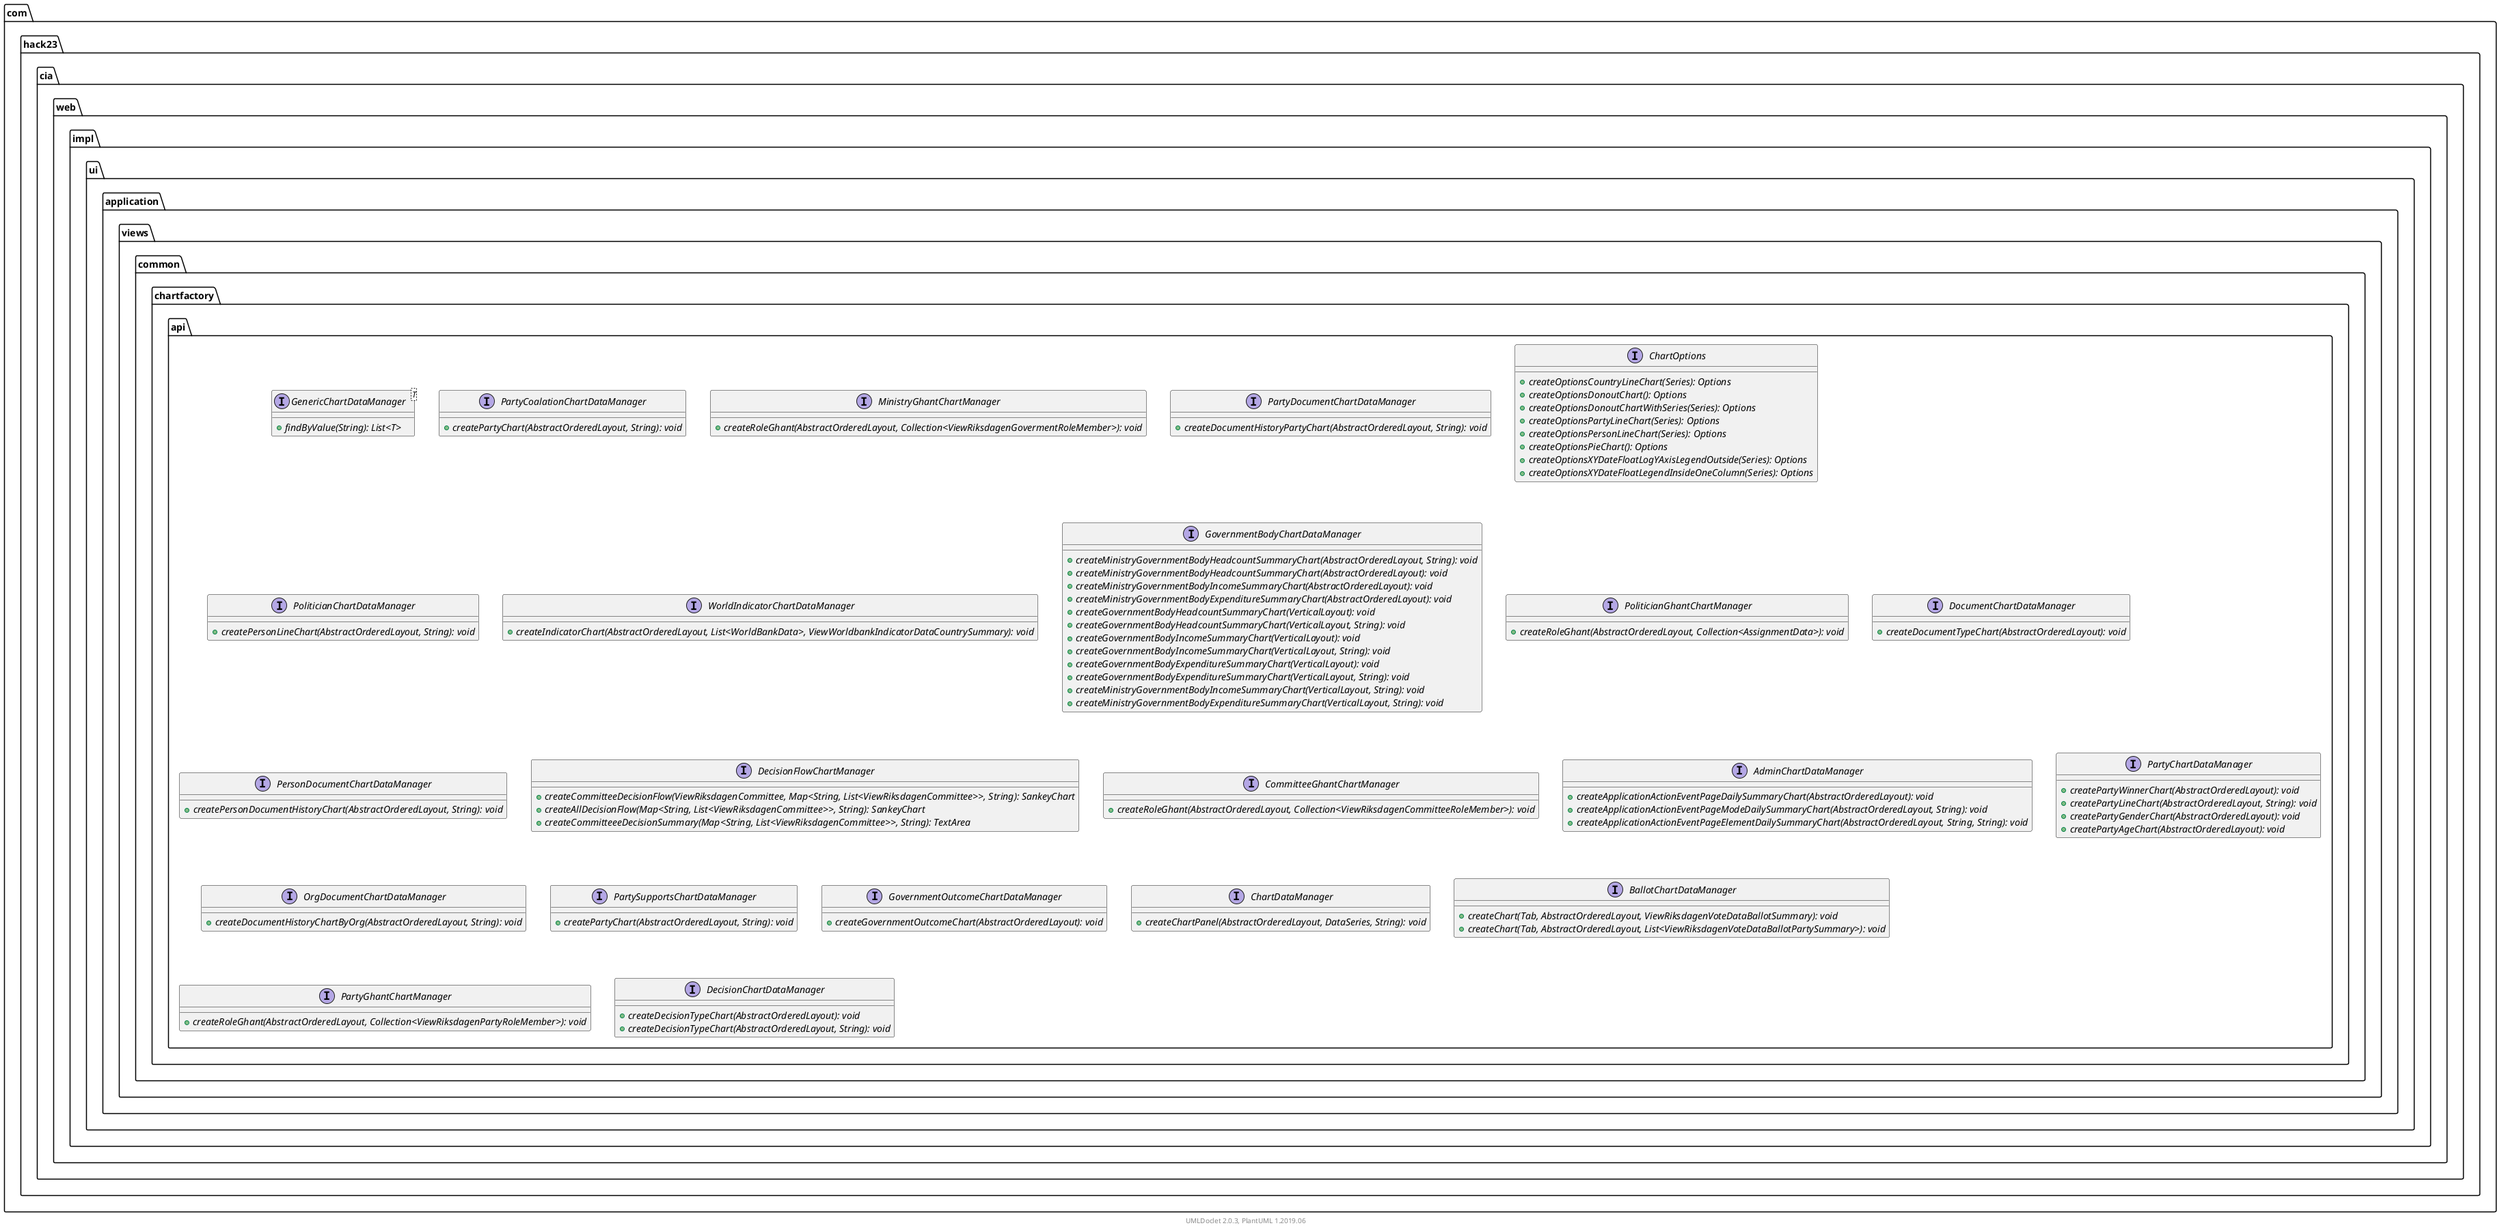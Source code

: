 @startuml
    namespace com.hack23.cia.web.impl.ui.application.views.common.chartfactory.api {

        interface GenericChartDataManager<T> [[GenericChartDataManager.html]] {
            {abstract} +findByValue(String): List<T>
        }

        interface PartyCoalationChartDataManager [[PartyCoalationChartDataManager.html]] {
            {abstract} +createPartyChart(AbstractOrderedLayout, String): void
        }

        interface MinistryGhantChartManager [[MinistryGhantChartManager.html]] {
            {abstract} +createRoleGhant(AbstractOrderedLayout, Collection<ViewRiksdagenGovermentRoleMember>): void
        }

        interface PartyDocumentChartDataManager [[PartyDocumentChartDataManager.html]] {
            {abstract} +createDocumentHistoryPartyChart(AbstractOrderedLayout, String): void
        }

        interface ChartOptions [[ChartOptions.html]] {
            {abstract} +createOptionsCountryLineChart(Series): Options
            {abstract} +createOptionsDonoutChart(): Options
            {abstract} +createOptionsDonoutChartWithSeries(Series): Options
            {abstract} +createOptionsPartyLineChart(Series): Options
            {abstract} +createOptionsPersonLineChart(Series): Options
            {abstract} +createOptionsPieChart(): Options
            {abstract} +createOptionsXYDateFloatLogYAxisLegendOutside(Series): Options
            {abstract} +createOptionsXYDateFloatLegendInsideOneColumn(Series): Options
        }

        interface PoliticianChartDataManager [[PoliticianChartDataManager.html]] {
            {abstract} +createPersonLineChart(AbstractOrderedLayout, String): void
        }

        interface WorldIndicatorChartDataManager [[WorldIndicatorChartDataManager.html]] {
            {abstract} +createIndicatorChart(AbstractOrderedLayout, List<WorldBankData>, ViewWorldbankIndicatorDataCountrySummary): void
        }

        interface GovernmentBodyChartDataManager [[GovernmentBodyChartDataManager.html]] {
            {abstract} +createMinistryGovernmentBodyHeadcountSummaryChart(AbstractOrderedLayout, String): void
            {abstract} +createMinistryGovernmentBodyHeadcountSummaryChart(AbstractOrderedLayout): void
            {abstract} +createMinistryGovernmentBodyIncomeSummaryChart(AbstractOrderedLayout): void
            {abstract} +createMinistryGovernmentBodyExpenditureSummaryChart(AbstractOrderedLayout): void
            {abstract} +createGovernmentBodyHeadcountSummaryChart(VerticalLayout): void
            {abstract} +createGovernmentBodyHeadcountSummaryChart(VerticalLayout, String): void
            {abstract} +createGovernmentBodyIncomeSummaryChart(VerticalLayout): void
            {abstract} +createGovernmentBodyIncomeSummaryChart(VerticalLayout, String): void
            {abstract} +createGovernmentBodyExpenditureSummaryChart(VerticalLayout): void
            {abstract} +createGovernmentBodyExpenditureSummaryChart(VerticalLayout, String): void
            {abstract} +createMinistryGovernmentBodyIncomeSummaryChart(VerticalLayout, String): void
            {abstract} +createMinistryGovernmentBodyExpenditureSummaryChart(VerticalLayout, String): void
        }

        interface PoliticianGhantChartManager [[PoliticianGhantChartManager.html]] {
            {abstract} +createRoleGhant(AbstractOrderedLayout, Collection<AssignmentData>): void
        }

        interface DocumentChartDataManager [[DocumentChartDataManager.html]] {
            {abstract} +createDocumentTypeChart(AbstractOrderedLayout): void
        }

        interface PersonDocumentChartDataManager [[PersonDocumentChartDataManager.html]] {
            {abstract} +createPersonDocumentHistoryChart(AbstractOrderedLayout, String): void
        }

        interface DecisionFlowChartManager [[DecisionFlowChartManager.html]] {
            {abstract} +createCommitteeDecisionFlow(ViewRiksdagenCommittee, Map<String, List<ViewRiksdagenCommittee>>, String): SankeyChart
            {abstract} +createAllDecisionFlow(Map<String, List<ViewRiksdagenCommittee>>, String): SankeyChart
            {abstract} +createCommitteeeDecisionSummary(Map<String, List<ViewRiksdagenCommittee>>, String): TextArea
        }

        interface CommitteeGhantChartManager [[CommitteeGhantChartManager.html]] {
            {abstract} +createRoleGhant(AbstractOrderedLayout, Collection<ViewRiksdagenCommitteeRoleMember>): void
        }

        interface AdminChartDataManager [[AdminChartDataManager.html]] {
            {abstract} +createApplicationActionEventPageDailySummaryChart(AbstractOrderedLayout): void
            {abstract} +createApplicationActionEventPageModeDailySummaryChart(AbstractOrderedLayout, String): void
            {abstract} +createApplicationActionEventPageElementDailySummaryChart(AbstractOrderedLayout, String, String): void
        }

        interface PartyChartDataManager [[PartyChartDataManager.html]] {
            {abstract} +createPartyWinnerChart(AbstractOrderedLayout): void
            {abstract} +createPartyLineChart(AbstractOrderedLayout, String): void
            {abstract} +createPartyGenderChart(AbstractOrderedLayout): void
            {abstract} +createPartyAgeChart(AbstractOrderedLayout): void
        }

        interface OrgDocumentChartDataManager [[OrgDocumentChartDataManager.html]] {
            {abstract} +createDocumentHistoryChartByOrg(AbstractOrderedLayout, String): void
        }

        interface PartySupportsChartDataManager [[PartySupportsChartDataManager.html]] {
            {abstract} +createPartyChart(AbstractOrderedLayout, String): void
        }

        interface GovernmentOutcomeChartDataManager [[GovernmentOutcomeChartDataManager.html]] {
            {abstract} +createGovernmentOutcomeChart(AbstractOrderedLayout): void
        }

        interface ChartDataManager [[ChartDataManager.html]] {
            {abstract} +createChartPanel(AbstractOrderedLayout, DataSeries, String): void
        }

        interface BallotChartDataManager [[BallotChartDataManager.html]] {
            {abstract} +createChart(Tab, AbstractOrderedLayout, ViewRiksdagenVoteDataBallotSummary): void
            {abstract} +createChart(Tab, AbstractOrderedLayout, List<ViewRiksdagenVoteDataBallotPartySummary>): void
        }

        interface PartyGhantChartManager [[PartyGhantChartManager.html]] {
            {abstract} +createRoleGhant(AbstractOrderedLayout, Collection<ViewRiksdagenPartyRoleMember>): void
        }

        interface DecisionChartDataManager [[DecisionChartDataManager.html]] {
            {abstract} +createDecisionTypeChart(AbstractOrderedLayout): void
            {abstract} +createDecisionTypeChart(AbstractOrderedLayout, String): void
        }

    }

    center footer UMLDoclet 2.0.3, PlantUML 1.2019.06
@enduml
